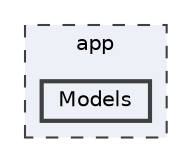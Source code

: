 digraph "C:/wamp64/www/DontForgetMe/S5DevBack/DevLaravel/app/Models"
{
 // LATEX_PDF_SIZE
  bgcolor="transparent";
  edge [fontname=Helvetica,fontsize=10,labelfontname=Helvetica,labelfontsize=10];
  node [fontname=Helvetica,fontsize=10,shape=box,height=0.2,width=0.4];
  compound=true
  subgraph clusterdir_d422163b96683743ed3963d4aac17747 {
    graph [ bgcolor="#edf0f7", pencolor="grey25", label="app", fontname=Helvetica,fontsize=10 style="filled,dashed", URL="dir_d422163b96683743ed3963d4aac17747.html",tooltip=""]
  dir_fc6199fba97859a095e1d9a5aa5fae23 [label="Models", fillcolor="#edf0f7", color="grey25", style="filled,bold", URL="dir_fc6199fba97859a095e1d9a5aa5fae23.html",tooltip=""];
  }
}
